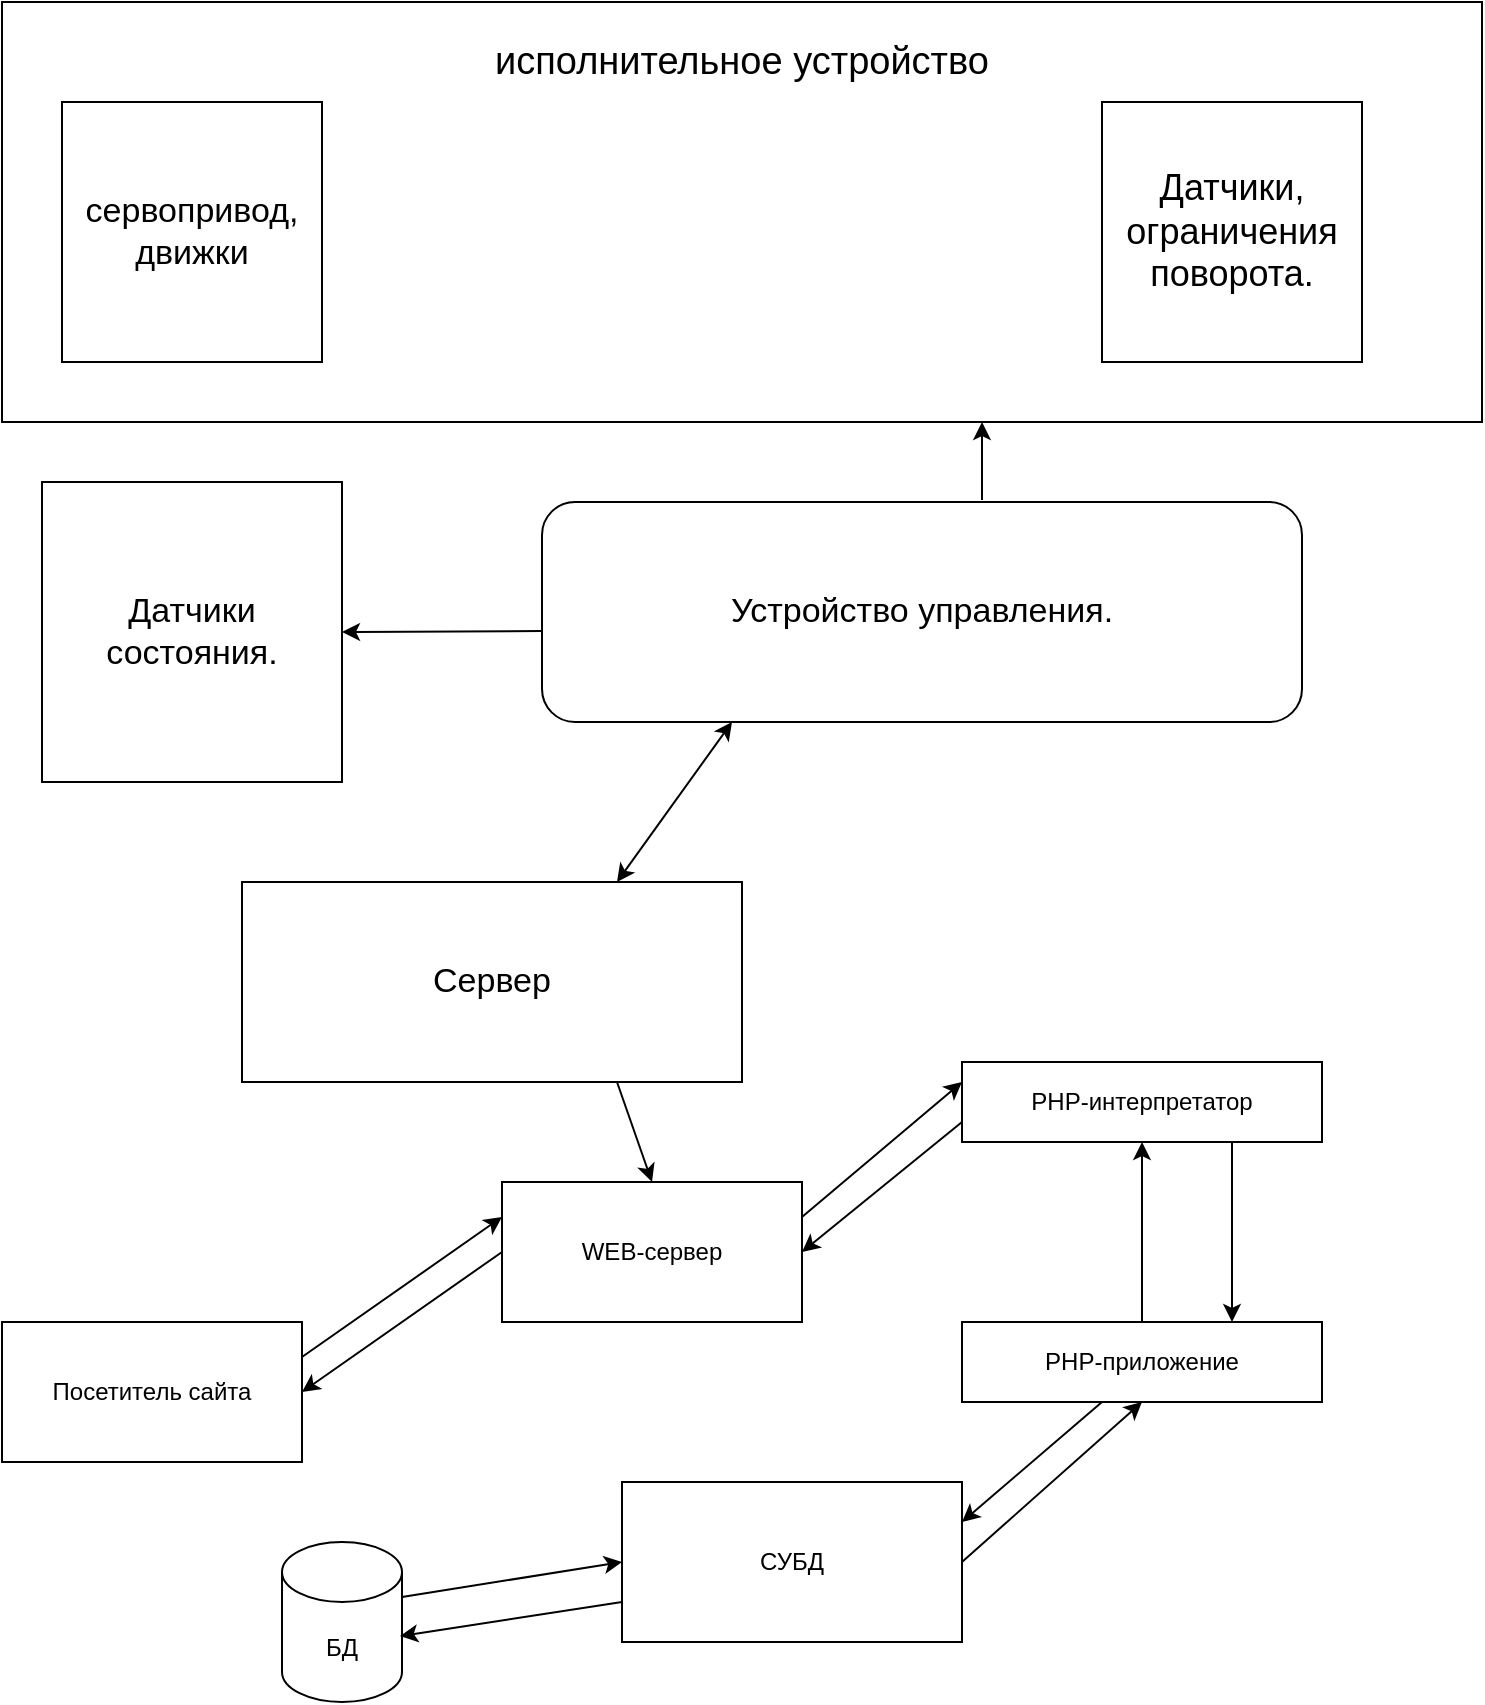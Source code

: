 <mxfile version="14.5.8" type="device"><diagram id="Ce9p5Uoo5V55g3IsSZXp" name="Page-1"><mxGraphModel dx="1354" dy="806" grid="1" gridSize="10" guides="1" tooltips="1" connect="1" arrows="1" fold="1" page="1" pageScale="1" pageWidth="827" pageHeight="1169" math="0" shadow="0"><root><mxCell id="0"/><mxCell id="1" parent="0"/><mxCell id="lBvxNcB6RZUgHxDEI5Oi-2" value="" style="rounded=0;whiteSpace=wrap;html=1;" parent="1" vertex="1"><mxGeometry x="30" y="200" width="740" height="210" as="geometry"/></mxCell><mxCell id="lBvxNcB6RZUgHxDEI5Oi-3" value="&lt;span style=&quot;font-size: 19px&quot;&gt;исполнительное устройство&lt;/span&gt;" style="rounded=0;whiteSpace=wrap;html=1;" parent="1" vertex="1"><mxGeometry x="30" y="230" width="740" as="geometry"/></mxCell><mxCell id="lBvxNcB6RZUgHxDEI5Oi-4" value="&lt;font style=&quot;font-size: 17px&quot;&gt;сервопривод, движки&lt;/font&gt;" style="whiteSpace=wrap;html=1;aspect=fixed;" parent="1" vertex="1"><mxGeometry x="60" y="250" width="130" height="130" as="geometry"/></mxCell><mxCell id="lBvxNcB6RZUgHxDEI5Oi-6" value="&lt;font style=&quot;font-size: 18px&quot;&gt;Датчики, ограничения поворота.&lt;/font&gt;" style="whiteSpace=wrap;html=1;aspect=fixed;" parent="1" vertex="1"><mxGeometry x="580" y="250" width="130" height="130" as="geometry"/></mxCell><mxCell id="lBvxNcB6RZUgHxDEI5Oi-8" value="&lt;font style=&quot;font-size: 17px&quot;&gt;Датчики состояния.&lt;/font&gt;" style="whiteSpace=wrap;html=1;aspect=fixed;" parent="1" vertex="1"><mxGeometry x="50" y="440" width="150" height="150" as="geometry"/></mxCell><mxCell id="lBvxNcB6RZUgHxDEI5Oi-9" value="&lt;font style=&quot;font-size: 17px&quot;&gt;Устройство управления.&lt;/font&gt;" style="rounded=1;whiteSpace=wrap;html=1;" parent="1" vertex="1"><mxGeometry x="300" y="450" width="380" height="110" as="geometry"/></mxCell><mxCell id="lBvxNcB6RZUgHxDEI5Oi-10" value="" style="endArrow=classic;html=1;entryX=1;entryY=0.5;entryDx=0;entryDy=0;" parent="1" target="lBvxNcB6RZUgHxDEI5Oi-8" edge="1"><mxGeometry width="50" height="50" relative="1" as="geometry"><mxPoint x="300" y="514.5" as="sourcePoint"/><mxPoint x="240" y="514.5" as="targetPoint"/></mxGeometry></mxCell><mxCell id="lBvxNcB6RZUgHxDEI5Oi-11" value="" style="endArrow=classic;html=1;" parent="1" edge="1"><mxGeometry width="50" height="50" relative="1" as="geometry"><mxPoint x="520" y="449" as="sourcePoint"/><mxPoint x="520" y="410" as="targetPoint"/><Array as="points"><mxPoint x="520" y="440"/></Array></mxGeometry></mxCell><mxCell id="lBvxNcB6RZUgHxDEI5Oi-12" value="&lt;font style=&quot;font-size: 17px&quot;&gt;Сервер&lt;/font&gt;" style="rounded=0;whiteSpace=wrap;html=1;" parent="1" vertex="1"><mxGeometry x="150" y="640" width="250" height="100" as="geometry"/></mxCell><mxCell id="lBvxNcB6RZUgHxDEI5Oi-13" value="" style="endArrow=classic;startArrow=classic;html=1;entryX=0.25;entryY=1;entryDx=0;entryDy=0;exitX=0.75;exitY=0;exitDx=0;exitDy=0;" parent="1" source="lBvxNcB6RZUgHxDEI5Oi-12" target="lBvxNcB6RZUgHxDEI5Oi-9" edge="1"><mxGeometry width="50" height="50" relative="1" as="geometry"><mxPoint x="414" y="650" as="sourcePoint"/><mxPoint x="464" y="600" as="targetPoint"/></mxGeometry></mxCell><mxCell id="Z4r_uEm_WBqZzfJ1jsud-1" value="PHP-интерпретатор" style="rounded=0;whiteSpace=wrap;html=1;" vertex="1" parent="1"><mxGeometry x="510" y="730" width="180" height="40" as="geometry"/></mxCell><mxCell id="Z4r_uEm_WBqZzfJ1jsud-2" value="WEB-сервер" style="rounded=0;whiteSpace=wrap;html=1;" vertex="1" parent="1"><mxGeometry x="280" y="790" width="150" height="70" as="geometry"/></mxCell><mxCell id="Z4r_uEm_WBqZzfJ1jsud-3" value="Посетитель сайта" style="rounded=0;whiteSpace=wrap;html=1;" vertex="1" parent="1"><mxGeometry x="30" y="860" width="150" height="70" as="geometry"/></mxCell><mxCell id="Z4r_uEm_WBqZzfJ1jsud-4" value="PHP-приложение" style="rounded=0;whiteSpace=wrap;html=1;" vertex="1" parent="1"><mxGeometry x="510" y="860" width="180" height="40" as="geometry"/></mxCell><mxCell id="Z4r_uEm_WBqZzfJ1jsud-5" value="СУБД" style="rounded=0;whiteSpace=wrap;html=1;" vertex="1" parent="1"><mxGeometry x="340" y="940" width="170" height="80" as="geometry"/></mxCell><mxCell id="Z4r_uEm_WBqZzfJ1jsud-6" value="БД" style="shape=cylinder3;whiteSpace=wrap;html=1;boundedLbl=1;backgroundOutline=1;size=15;" vertex="1" parent="1"><mxGeometry x="170" y="970" width="60" height="80" as="geometry"/></mxCell><mxCell id="Z4r_uEm_WBqZzfJ1jsud-7" value="" style="endArrow=classic;html=1;exitX=0;exitY=0.5;exitDx=0;exitDy=0;entryX=1;entryY=0.5;entryDx=0;entryDy=0;" edge="1" parent="1" source="Z4r_uEm_WBqZzfJ1jsud-2" target="Z4r_uEm_WBqZzfJ1jsud-3"><mxGeometry width="50" height="50" relative="1" as="geometry"><mxPoint x="280" y="820" as="sourcePoint"/><mxPoint x="190" y="830" as="targetPoint"/></mxGeometry></mxCell><mxCell id="Z4r_uEm_WBqZzfJ1jsud-8" value="" style="endArrow=classic;html=1;exitX=1;exitY=0.25;exitDx=0;exitDy=0;entryX=0;entryY=0.25;entryDx=0;entryDy=0;" edge="1" parent="1" source="Z4r_uEm_WBqZzfJ1jsud-2" target="Z4r_uEm_WBqZzfJ1jsud-1"><mxGeometry width="50" height="50" relative="1" as="geometry"><mxPoint x="460" y="840" as="sourcePoint"/><mxPoint x="510" y="790" as="targetPoint"/></mxGeometry></mxCell><mxCell id="Z4r_uEm_WBqZzfJ1jsud-9" value="" style="endArrow=classic;html=1;exitX=1;exitY=0.25;exitDx=0;exitDy=0;entryX=0;entryY=0.25;entryDx=0;entryDy=0;" edge="1" parent="1" source="Z4r_uEm_WBqZzfJ1jsud-3" target="Z4r_uEm_WBqZzfJ1jsud-2"><mxGeometry width="50" height="50" relative="1" as="geometry"><mxPoint x="200" y="850" as="sourcePoint"/><mxPoint x="250" y="800" as="targetPoint"/></mxGeometry></mxCell><mxCell id="Z4r_uEm_WBqZzfJ1jsud-10" value="" style="endArrow=classic;html=1;entryX=1;entryY=0.5;entryDx=0;entryDy=0;exitX=0;exitY=0.75;exitDx=0;exitDy=0;" edge="1" parent="1" source="Z4r_uEm_WBqZzfJ1jsud-1" target="Z4r_uEm_WBqZzfJ1jsud-2"><mxGeometry width="50" height="50" relative="1" as="geometry"><mxPoint x="485" y="850" as="sourcePoint"/><mxPoint x="535" y="800" as="targetPoint"/></mxGeometry></mxCell><mxCell id="Z4r_uEm_WBqZzfJ1jsud-11" value="" style="endArrow=classic;html=1;entryX=0.75;entryY=0;entryDx=0;entryDy=0;exitX=0.75;exitY=1;exitDx=0;exitDy=0;" edge="1" parent="1" source="Z4r_uEm_WBqZzfJ1jsud-1" target="Z4r_uEm_WBqZzfJ1jsud-4"><mxGeometry width="50" height="50" relative="1" as="geometry"><mxPoint x="590" y="840" as="sourcePoint"/><mxPoint x="640" y="790" as="targetPoint"/></mxGeometry></mxCell><mxCell id="Z4r_uEm_WBqZzfJ1jsud-12" value="" style="endArrow=classic;html=1;entryX=0.5;entryY=1;entryDx=0;entryDy=0;exitX=0.5;exitY=0;exitDx=0;exitDy=0;" edge="1" parent="1" source="Z4r_uEm_WBqZzfJ1jsud-4" target="Z4r_uEm_WBqZzfJ1jsud-1"><mxGeometry width="50" height="50" relative="1" as="geometry"><mxPoint x="540" y="840" as="sourcePoint"/><mxPoint x="590" y="790" as="targetPoint"/></mxGeometry></mxCell><mxCell id="Z4r_uEm_WBqZzfJ1jsud-13" value="" style="endArrow=classic;html=1;entryX=1;entryY=0.25;entryDx=0;entryDy=0;" edge="1" parent="1" target="Z4r_uEm_WBqZzfJ1jsud-5"><mxGeometry width="50" height="50" relative="1" as="geometry"><mxPoint x="580" y="900" as="sourcePoint"/><mxPoint x="580" y="910" as="targetPoint"/></mxGeometry></mxCell><mxCell id="Z4r_uEm_WBqZzfJ1jsud-14" value="" style="endArrow=classic;html=1;entryX=0.5;entryY=1;entryDx=0;entryDy=0;exitX=1;exitY=0.5;exitDx=0;exitDy=0;" edge="1" parent="1" source="Z4r_uEm_WBqZzfJ1jsud-5" target="Z4r_uEm_WBqZzfJ1jsud-4"><mxGeometry width="50" height="50" relative="1" as="geometry"><mxPoint x="575" y="970" as="sourcePoint"/><mxPoint x="625" y="920" as="targetPoint"/></mxGeometry></mxCell><mxCell id="Z4r_uEm_WBqZzfJ1jsud-15" value="" style="endArrow=classic;html=1;entryX=0.983;entryY=0.588;entryDx=0;entryDy=0;entryPerimeter=0;exitX=0;exitY=0.75;exitDx=0;exitDy=0;" edge="1" parent="1" source="Z4r_uEm_WBqZzfJ1jsud-5" target="Z4r_uEm_WBqZzfJ1jsud-6"><mxGeometry width="50" height="50" relative="1" as="geometry"><mxPoint x="270" y="1030" as="sourcePoint"/><mxPoint x="320" y="980" as="targetPoint"/></mxGeometry></mxCell><mxCell id="Z4r_uEm_WBqZzfJ1jsud-16" value="" style="endArrow=classic;html=1;entryX=0;entryY=0.5;entryDx=0;entryDy=0;exitX=1;exitY=0;exitDx=0;exitDy=27.5;exitPerimeter=0;" edge="1" parent="1" source="Z4r_uEm_WBqZzfJ1jsud-6" target="Z4r_uEm_WBqZzfJ1jsud-5"><mxGeometry width="50" height="50" relative="1" as="geometry"><mxPoint x="250" y="1005" as="sourcePoint"/><mxPoint x="300" y="955" as="targetPoint"/></mxGeometry></mxCell><mxCell id="Z4r_uEm_WBqZzfJ1jsud-17" value="" style="endArrow=classic;html=1;entryX=0.5;entryY=0;entryDx=0;entryDy=0;exitX=0.75;exitY=1;exitDx=0;exitDy=0;" edge="1" parent="1" source="lBvxNcB6RZUgHxDEI5Oi-12" target="Z4r_uEm_WBqZzfJ1jsud-2"><mxGeometry width="50" height="50" relative="1" as="geometry"><mxPoint x="320" y="780" as="sourcePoint"/><mxPoint x="370" y="730" as="targetPoint"/></mxGeometry></mxCell></root></mxGraphModel></diagram></mxfile>